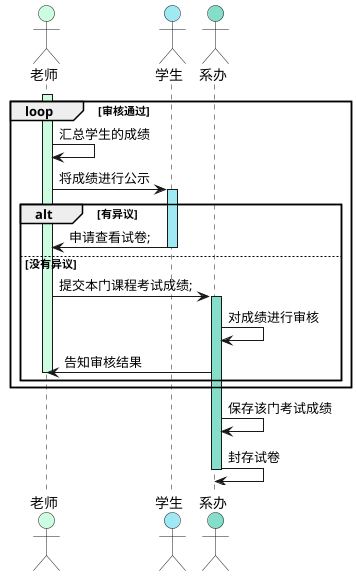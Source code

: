 @startuml
'https://plantuml.com/sequence-diagram
actor       老师 #CDFDE0
actor       学生 #9FE9F5
actor       系办 #85DEC9

activate 老师 #CDFDE0
loop 审核通过
老师 -> 老师 :汇总学生的成绩
老师 -> 学生 :将成绩进行公示
activate 学生 #9FE9F5
alt 有异议
    学生 -> 老师 :申请查看试卷;
    deactivate 学生
else 没有异议
     老师 -> 系办 :提交本门课程考试成绩;
     activate 系办 #85DEC9
     系办 -> 系办 :对成绩进行审核
     系办 -> 老师 :告知审核结果
     deactivate 老师
end
end
系办 -> 系办 :保存该门考试成绩
系办 -> 系办 :封存试卷
deactivate 系办

@enduml
